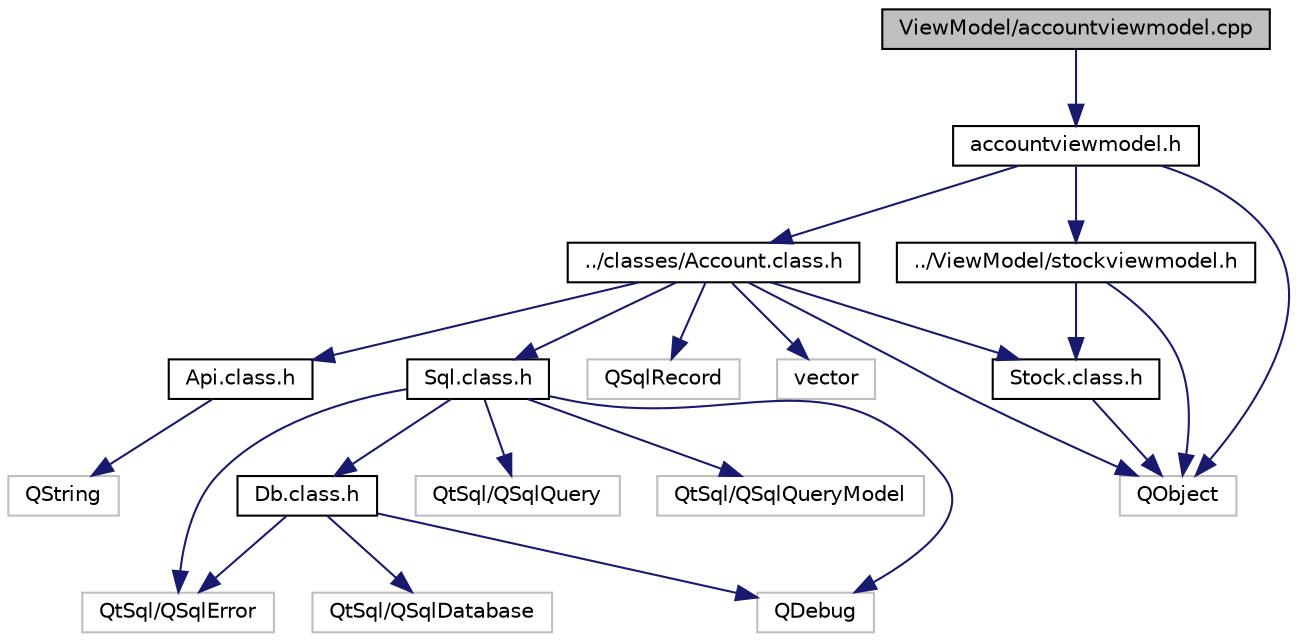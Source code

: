 digraph "ViewModel/accountviewmodel.cpp"
{
 // LATEX_PDF_SIZE
  edge [fontname="Helvetica",fontsize="10",labelfontname="Helvetica",labelfontsize="10"];
  node [fontname="Helvetica",fontsize="10",shape=record];
  Node1 [label="ViewModel/accountviewmodel.cpp",height=0.2,width=0.4,color="black", fillcolor="grey75", style="filled", fontcolor="black",tooltip=" "];
  Node1 -> Node2 [color="midnightblue",fontsize="10",style="solid"];
  Node2 [label="accountviewmodel.h",height=0.2,width=0.4,color="black", fillcolor="white", style="filled",URL="$accountviewmodel_8h.html",tooltip=" "];
  Node2 -> Node3 [color="midnightblue",fontsize="10",style="solid"];
  Node3 [label="QObject",height=0.2,width=0.4,color="grey75", fillcolor="white", style="filled",tooltip=" "];
  Node2 -> Node4 [color="midnightblue",fontsize="10",style="solid"];
  Node4 [label="../classes/Account.class.h",height=0.2,width=0.4,color="black", fillcolor="white", style="filled",URL="$Account_8class_8h.html",tooltip=" "];
  Node4 -> Node5 [color="midnightblue",fontsize="10",style="solid"];
  Node5 [label="vector",height=0.2,width=0.4,color="grey75", fillcolor="white", style="filled",tooltip=" "];
  Node4 -> Node6 [color="midnightblue",fontsize="10",style="solid"];
  Node6 [label="Sql.class.h",height=0.2,width=0.4,color="black", fillcolor="white", style="filled",URL="$Sql_8class_8h.html",tooltip=" "];
  Node6 -> Node7 [color="midnightblue",fontsize="10",style="solid"];
  Node7 [label="Db.class.h",height=0.2,width=0.4,color="black", fillcolor="white", style="filled",URL="$Db_8class_8h.html",tooltip=" "];
  Node7 -> Node8 [color="midnightblue",fontsize="10",style="solid"];
  Node8 [label="QtSql/QSqlDatabase",height=0.2,width=0.4,color="grey75", fillcolor="white", style="filled",tooltip=" "];
  Node7 -> Node9 [color="midnightblue",fontsize="10",style="solid"];
  Node9 [label="QtSql/QSqlError",height=0.2,width=0.4,color="grey75", fillcolor="white", style="filled",tooltip=" "];
  Node7 -> Node10 [color="midnightblue",fontsize="10",style="solid"];
  Node10 [label="QDebug",height=0.2,width=0.4,color="grey75", fillcolor="white", style="filled",tooltip=" "];
  Node6 -> Node11 [color="midnightblue",fontsize="10",style="solid"];
  Node11 [label="QtSql/QSqlQuery",height=0.2,width=0.4,color="grey75", fillcolor="white", style="filled",tooltip=" "];
  Node6 -> Node9 [color="midnightblue",fontsize="10",style="solid"];
  Node6 -> Node12 [color="midnightblue",fontsize="10",style="solid"];
  Node12 [label="QtSql/QSqlQueryModel",height=0.2,width=0.4,color="grey75", fillcolor="white", style="filled",tooltip=" "];
  Node6 -> Node10 [color="midnightblue",fontsize="10",style="solid"];
  Node4 -> Node13 [color="midnightblue",fontsize="10",style="solid"];
  Node13 [label="Api.class.h",height=0.2,width=0.4,color="black", fillcolor="white", style="filled",URL="$Api_8class_8h.html",tooltip=" "];
  Node13 -> Node14 [color="midnightblue",fontsize="10",style="solid"];
  Node14 [label="QString",height=0.2,width=0.4,color="grey75", fillcolor="white", style="filled",tooltip=" "];
  Node4 -> Node15 [color="midnightblue",fontsize="10",style="solid"];
  Node15 [label="QSqlRecord",height=0.2,width=0.4,color="grey75", fillcolor="white", style="filled",tooltip=" "];
  Node4 -> Node16 [color="midnightblue",fontsize="10",style="solid"];
  Node16 [label="Stock.class.h",height=0.2,width=0.4,color="black", fillcolor="white", style="filled",URL="$Stock_8class_8h.html",tooltip=" "];
  Node16 -> Node3 [color="midnightblue",fontsize="10",style="solid"];
  Node4 -> Node3 [color="midnightblue",fontsize="10",style="solid"];
  Node2 -> Node17 [color="midnightblue",fontsize="10",style="solid"];
  Node17 [label="../ViewModel/stockviewmodel.h",height=0.2,width=0.4,color="black", fillcolor="white", style="filled",URL="$stockviewmodel_8h.html",tooltip=" "];
  Node17 -> Node3 [color="midnightblue",fontsize="10",style="solid"];
  Node17 -> Node16 [color="midnightblue",fontsize="10",style="solid"];
}
